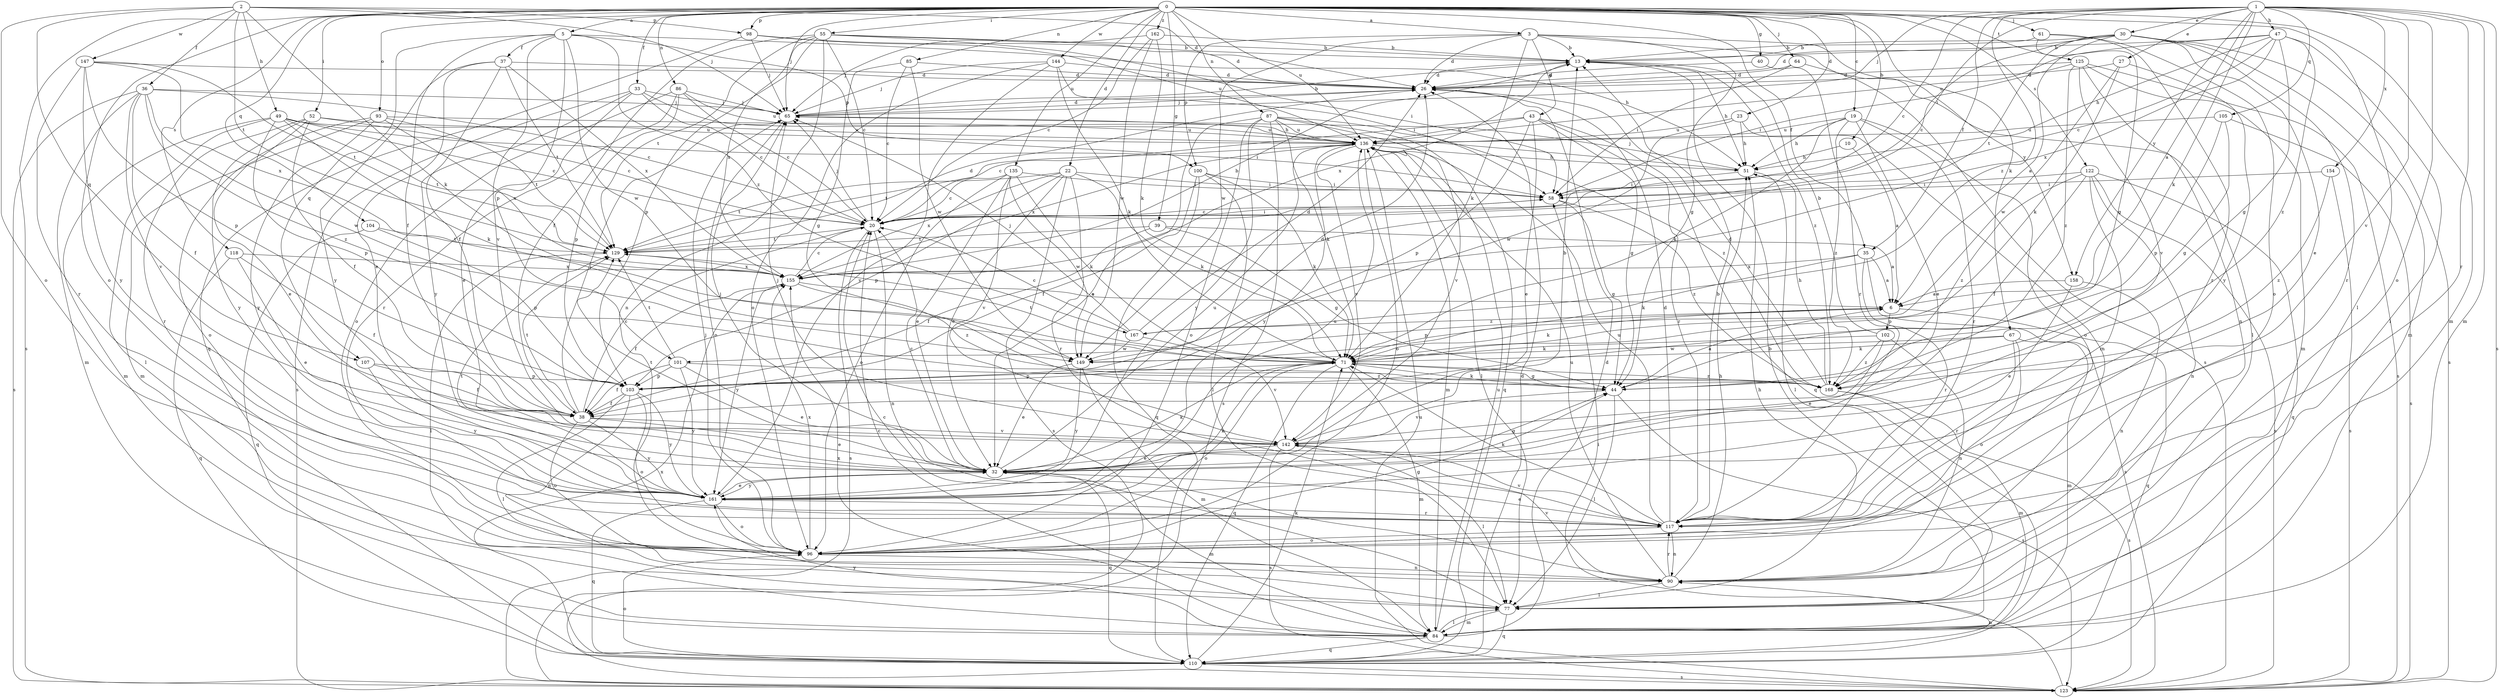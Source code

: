 strict digraph  {
0;
1;
2;
3;
5;
6;
10;
13;
19;
20;
22;
23;
26;
27;
30;
32;
33;
35;
36;
37;
38;
39;
40;
43;
44;
47;
49;
51;
52;
55;
58;
61;
64;
65;
67;
71;
77;
84;
85;
86;
87;
90;
93;
96;
98;
100;
101;
102;
103;
104;
105;
107;
110;
117;
118;
122;
123;
125;
129;
135;
136;
142;
144;
147;
149;
154;
155;
158;
161;
162;
167;
168;
0 -> 3  [label=a];
0 -> 5  [label=a];
0 -> 10  [label=b];
0 -> 19  [label=c];
0 -> 22  [label=d];
0 -> 23  [label=d];
0 -> 33  [label=f];
0 -> 35  [label=f];
0 -> 39  [label=g];
0 -> 40  [label=g];
0 -> 52  [label=i];
0 -> 55  [label=i];
0 -> 61  [label=j];
0 -> 64  [label=j];
0 -> 65  [label=j];
0 -> 67  [label=k];
0 -> 77  [label=l];
0 -> 84  [label=m];
0 -> 85  [label=n];
0 -> 86  [label=n];
0 -> 87  [label=n];
0 -> 93  [label=o];
0 -> 96  [label=o];
0 -> 98  [label=p];
0 -> 104  [label=q];
0 -> 118  [label=s];
0 -> 122  [label=s];
0 -> 123  [label=s];
0 -> 125  [label=t];
0 -> 135  [label=u];
0 -> 136  [label=u];
0 -> 144  [label=w];
0 -> 162  [label=z];
1 -> 6  [label=a];
1 -> 20  [label=c];
1 -> 27  [label=e];
1 -> 30  [label=e];
1 -> 35  [label=f];
1 -> 47  [label=h];
1 -> 58  [label=i];
1 -> 65  [label=j];
1 -> 71  [label=k];
1 -> 84  [label=m];
1 -> 96  [label=o];
1 -> 105  [label=q];
1 -> 117  [label=r];
1 -> 123  [label=s];
1 -> 142  [label=v];
1 -> 154  [label=x];
1 -> 158  [label=y];
1 -> 167  [label=z];
2 -> 26  [label=d];
2 -> 36  [label=f];
2 -> 49  [label=h];
2 -> 65  [label=j];
2 -> 71  [label=k];
2 -> 96  [label=o];
2 -> 98  [label=p];
2 -> 107  [label=q];
2 -> 129  [label=t];
2 -> 147  [label=w];
3 -> 13  [label=b];
3 -> 26  [label=d];
3 -> 43  [label=g];
3 -> 44  [label=g];
3 -> 71  [label=k];
3 -> 100  [label=p];
3 -> 123  [label=s];
3 -> 149  [label=w];
3 -> 158  [label=y];
5 -> 37  [label=f];
5 -> 38  [label=f];
5 -> 51  [label=h];
5 -> 100  [label=p];
5 -> 101  [label=p];
5 -> 107  [label=q];
5 -> 142  [label=v];
5 -> 149  [label=w];
5 -> 167  [label=z];
6 -> 71  [label=k];
6 -> 101  [label=p];
6 -> 102  [label=p];
6 -> 110  [label=q];
6 -> 167  [label=z];
10 -> 6  [label=a];
10 -> 51  [label=h];
13 -> 26  [label=d];
13 -> 51  [label=h];
13 -> 155  [label=x];
13 -> 168  [label=z];
19 -> 32  [label=e];
19 -> 51  [label=h];
19 -> 71  [label=k];
19 -> 96  [label=o];
19 -> 117  [label=r];
19 -> 136  [label=u];
19 -> 168  [label=z];
20 -> 58  [label=i];
20 -> 65  [label=j];
20 -> 90  [label=n];
20 -> 123  [label=s];
20 -> 129  [label=t];
22 -> 32  [label=e];
22 -> 58  [label=i];
22 -> 71  [label=k];
22 -> 103  [label=p];
22 -> 117  [label=r];
22 -> 123  [label=s];
22 -> 129  [label=t];
22 -> 155  [label=x];
23 -> 51  [label=h];
23 -> 90  [label=n];
23 -> 136  [label=u];
23 -> 149  [label=w];
26 -> 65  [label=j];
27 -> 26  [label=d];
27 -> 71  [label=k];
27 -> 149  [label=w];
27 -> 161  [label=y];
30 -> 6  [label=a];
30 -> 13  [label=b];
30 -> 20  [label=c];
30 -> 26  [label=d];
30 -> 32  [label=e];
30 -> 84  [label=m];
30 -> 117  [label=r];
30 -> 123  [label=s];
30 -> 129  [label=t];
32 -> 20  [label=c];
32 -> 44  [label=g];
32 -> 65  [label=j];
32 -> 71  [label=k];
32 -> 84  [label=m];
32 -> 110  [label=q];
32 -> 129  [label=t];
32 -> 136  [label=u];
32 -> 161  [label=y];
33 -> 20  [label=c];
33 -> 32  [label=e];
33 -> 51  [label=h];
33 -> 65  [label=j];
33 -> 123  [label=s];
33 -> 161  [label=y];
35 -> 6  [label=a];
35 -> 71  [label=k];
35 -> 117  [label=r];
35 -> 123  [label=s];
35 -> 155  [label=x];
36 -> 20  [label=c];
36 -> 38  [label=f];
36 -> 65  [label=j];
36 -> 84  [label=m];
36 -> 123  [label=s];
36 -> 142  [label=v];
36 -> 149  [label=w];
36 -> 168  [label=z];
37 -> 26  [label=d];
37 -> 32  [label=e];
37 -> 38  [label=f];
37 -> 129  [label=t];
37 -> 155  [label=x];
37 -> 161  [label=y];
38 -> 20  [label=c];
38 -> 32  [label=e];
38 -> 65  [label=j];
38 -> 96  [label=o];
38 -> 129  [label=t];
38 -> 142  [label=v];
38 -> 161  [label=y];
39 -> 6  [label=a];
39 -> 38  [label=f];
39 -> 44  [label=g];
39 -> 129  [label=t];
40 -> 26  [label=d];
40 -> 117  [label=r];
43 -> 20  [label=c];
43 -> 32  [label=e];
43 -> 44  [label=g];
43 -> 103  [label=p];
43 -> 110  [label=q];
43 -> 117  [label=r];
43 -> 136  [label=u];
44 -> 6  [label=a];
44 -> 71  [label=k];
44 -> 77  [label=l];
44 -> 123  [label=s];
44 -> 142  [label=v];
47 -> 13  [label=b];
47 -> 20  [label=c];
47 -> 44  [label=g];
47 -> 51  [label=h];
47 -> 77  [label=l];
47 -> 136  [label=u];
47 -> 155  [label=x];
47 -> 168  [label=z];
49 -> 20  [label=c];
49 -> 58  [label=i];
49 -> 71  [label=k];
49 -> 77  [label=l];
49 -> 84  [label=m];
49 -> 103  [label=p];
49 -> 129  [label=t];
49 -> 136  [label=u];
51 -> 58  [label=i];
51 -> 65  [label=j];
51 -> 77  [label=l];
52 -> 20  [label=c];
52 -> 32  [label=e];
52 -> 38  [label=f];
52 -> 117  [label=r];
52 -> 136  [label=u];
52 -> 161  [label=y];
55 -> 13  [label=b];
55 -> 20  [label=c];
55 -> 26  [label=d];
55 -> 38  [label=f];
55 -> 58  [label=i];
55 -> 90  [label=n];
55 -> 103  [label=p];
55 -> 129  [label=t];
55 -> 155  [label=x];
58 -> 20  [label=c];
58 -> 44  [label=g];
58 -> 168  [label=z];
61 -> 13  [label=b];
61 -> 44  [label=g];
61 -> 96  [label=o];
61 -> 117  [label=r];
64 -> 26  [label=d];
64 -> 58  [label=i];
64 -> 77  [label=l];
65 -> 13  [label=b];
65 -> 26  [label=d];
65 -> 96  [label=o];
65 -> 136  [label=u];
67 -> 71  [label=k];
67 -> 84  [label=m];
67 -> 96  [label=o];
67 -> 117  [label=r];
67 -> 149  [label=w];
71 -> 44  [label=g];
71 -> 84  [label=m];
71 -> 96  [label=o];
71 -> 103  [label=p];
71 -> 110  [label=q];
71 -> 129  [label=t];
71 -> 168  [label=z];
77 -> 20  [label=c];
77 -> 51  [label=h];
77 -> 84  [label=m];
77 -> 110  [label=q];
84 -> 13  [label=b];
84 -> 20  [label=c];
84 -> 26  [label=d];
84 -> 77  [label=l];
84 -> 110  [label=q];
84 -> 136  [label=u];
84 -> 155  [label=x];
84 -> 161  [label=y];
85 -> 20  [label=c];
85 -> 26  [label=d];
85 -> 44  [label=g];
85 -> 149  [label=w];
86 -> 20  [label=c];
86 -> 65  [label=j];
86 -> 96  [label=o];
86 -> 103  [label=p];
86 -> 117  [label=r];
86 -> 136  [label=u];
87 -> 32  [label=e];
87 -> 71  [label=k];
87 -> 96  [label=o];
87 -> 110  [label=q];
87 -> 123  [label=s];
87 -> 136  [label=u];
87 -> 142  [label=v];
87 -> 161  [label=y];
87 -> 168  [label=z];
90 -> 51  [label=h];
90 -> 77  [label=l];
90 -> 117  [label=r];
90 -> 136  [label=u];
90 -> 142  [label=v];
93 -> 84  [label=m];
93 -> 96  [label=o];
93 -> 129  [label=t];
93 -> 136  [label=u];
93 -> 155  [label=x];
93 -> 161  [label=y];
96 -> 44  [label=g];
96 -> 65  [label=j];
96 -> 90  [label=n];
96 -> 155  [label=x];
98 -> 13  [label=b];
98 -> 65  [label=j];
98 -> 110  [label=q];
98 -> 136  [label=u];
100 -> 38  [label=f];
100 -> 58  [label=i];
100 -> 71  [label=k];
100 -> 77  [label=l];
100 -> 110  [label=q];
101 -> 32  [label=e];
101 -> 38  [label=f];
101 -> 103  [label=p];
101 -> 129  [label=t];
101 -> 161  [label=y];
101 -> 168  [label=z];
102 -> 13  [label=b];
102 -> 32  [label=e];
102 -> 71  [label=k];
102 -> 90  [label=n];
102 -> 168  [label=z];
103 -> 26  [label=d];
103 -> 38  [label=f];
103 -> 77  [label=l];
103 -> 90  [label=n];
103 -> 96  [label=o];
103 -> 161  [label=y];
104 -> 103  [label=p];
104 -> 110  [label=q];
104 -> 129  [label=t];
105 -> 44  [label=g];
105 -> 103  [label=p];
105 -> 123  [label=s];
105 -> 136  [label=u];
107 -> 38  [label=f];
107 -> 103  [label=p];
107 -> 161  [label=y];
110 -> 26  [label=d];
110 -> 71  [label=k];
110 -> 90  [label=n];
110 -> 96  [label=o];
110 -> 123  [label=s];
110 -> 155  [label=x];
117 -> 13  [label=b];
117 -> 26  [label=d];
117 -> 32  [label=e];
117 -> 71  [label=k];
117 -> 90  [label=n];
117 -> 96  [label=o];
117 -> 136  [label=u];
117 -> 142  [label=v];
118 -> 32  [label=e];
118 -> 38  [label=f];
118 -> 110  [label=q];
118 -> 155  [label=x];
122 -> 38  [label=f];
122 -> 58  [label=i];
122 -> 90  [label=n];
122 -> 110  [label=q];
122 -> 117  [label=r];
122 -> 123  [label=s];
122 -> 168  [label=z];
123 -> 58  [label=i];
123 -> 136  [label=u];
125 -> 26  [label=d];
125 -> 58  [label=i];
125 -> 84  [label=m];
125 -> 90  [label=n];
125 -> 123  [label=s];
125 -> 142  [label=v];
125 -> 168  [label=z];
129 -> 26  [label=d];
129 -> 77  [label=l];
129 -> 155  [label=x];
135 -> 20  [label=c];
135 -> 32  [label=e];
135 -> 58  [label=i];
135 -> 71  [label=k];
135 -> 96  [label=o];
135 -> 142  [label=v];
135 -> 149  [label=w];
136 -> 51  [label=h];
136 -> 77  [label=l];
136 -> 84  [label=m];
136 -> 96  [label=o];
136 -> 129  [label=t];
136 -> 142  [label=v];
136 -> 155  [label=x];
136 -> 161  [label=y];
142 -> 13  [label=b];
142 -> 32  [label=e];
142 -> 65  [label=j];
142 -> 77  [label=l];
142 -> 123  [label=s];
144 -> 26  [label=d];
144 -> 58  [label=i];
144 -> 65  [label=j];
144 -> 71  [label=k];
144 -> 96  [label=o];
144 -> 161  [label=y];
147 -> 26  [label=d];
147 -> 103  [label=p];
147 -> 117  [label=r];
147 -> 129  [label=t];
147 -> 155  [label=x];
147 -> 161  [label=y];
149 -> 32  [label=e];
149 -> 84  [label=m];
149 -> 161  [label=y];
154 -> 58  [label=i];
154 -> 123  [label=s];
154 -> 168  [label=z];
155 -> 6  [label=a];
155 -> 13  [label=b];
155 -> 20  [label=c];
155 -> 38  [label=f];
155 -> 161  [label=y];
155 -> 168  [label=z];
158 -> 6  [label=a];
158 -> 32  [label=e];
158 -> 90  [label=n];
161 -> 32  [label=e];
161 -> 71  [label=k];
161 -> 96  [label=o];
161 -> 110  [label=q];
161 -> 117  [label=r];
161 -> 129  [label=t];
161 -> 136  [label=u];
162 -> 13  [label=b];
162 -> 20  [label=c];
162 -> 65  [label=j];
162 -> 71  [label=k];
162 -> 149  [label=w];
167 -> 20  [label=c];
167 -> 26  [label=d];
167 -> 65  [label=j];
167 -> 142  [label=v];
167 -> 149  [label=w];
168 -> 26  [label=d];
168 -> 51  [label=h];
168 -> 84  [label=m];
168 -> 123  [label=s];
}
